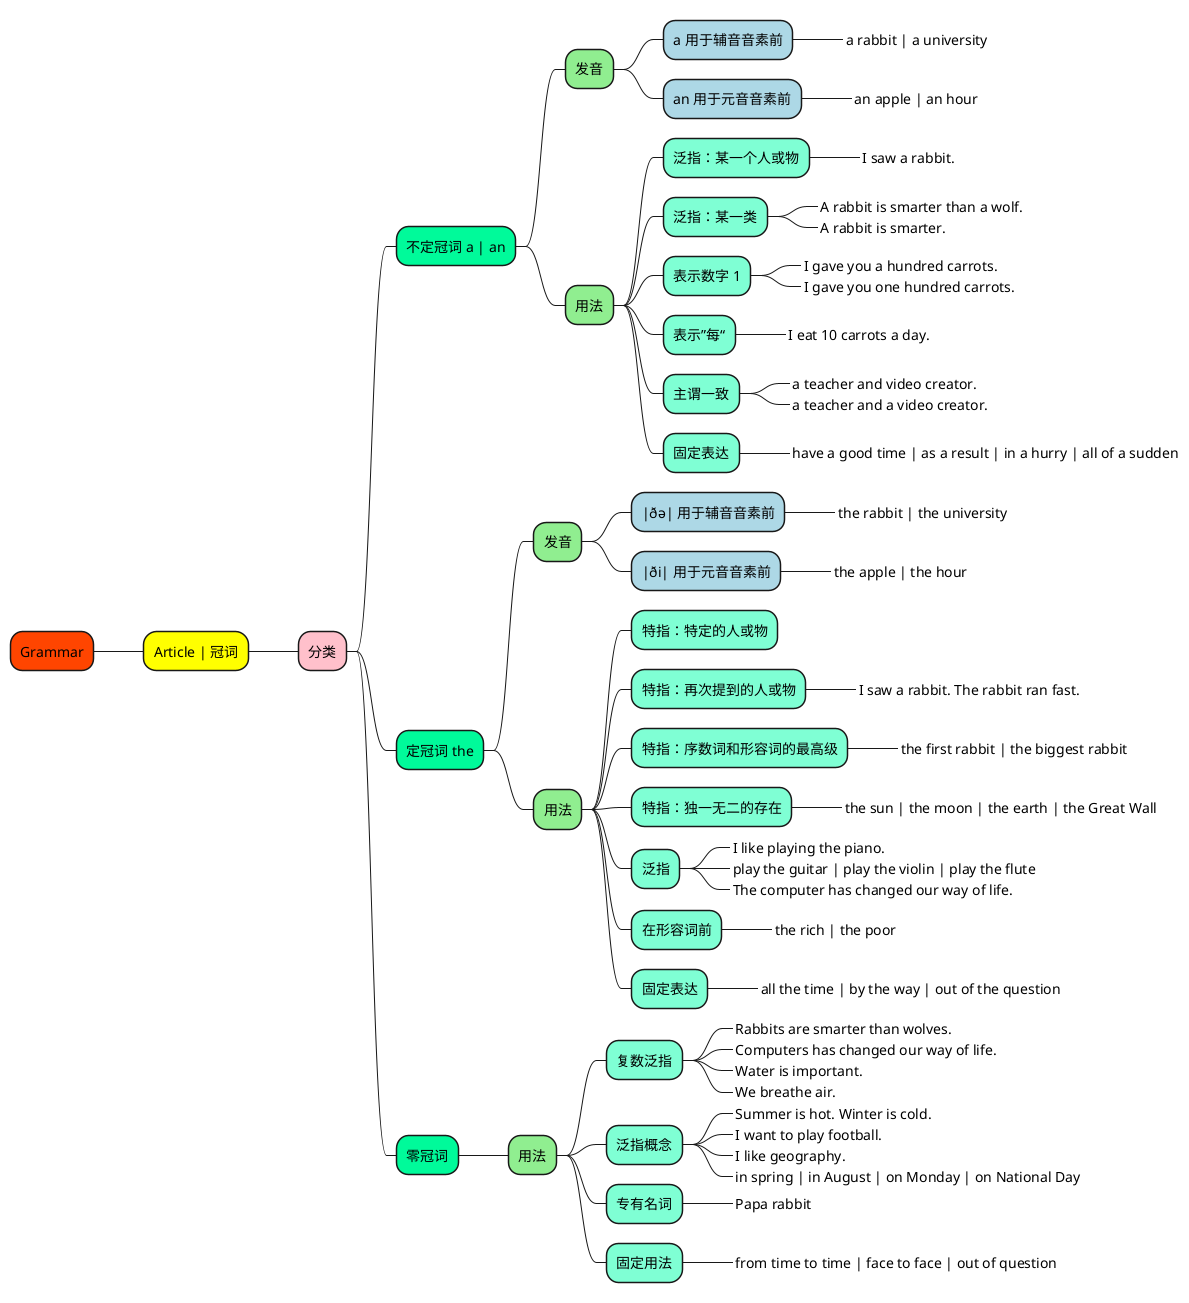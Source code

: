@startmindmap

+[#OrangeRed] Grammar

++[#yellow] Article | 冠词

+++[#Pink] 分类

++++[#MediumSpringGreen] 不定冠词 a | an

+++++[#LightGreen] 发音
++++++[#LightBlue] a 用于辅音音素前
+++++++[#LightYellow]_ a rabbit | a university
++++++[#LightBlue] an 用于元音音素前
+++++++[#LightYellow]_ an apple | an hour

+++++[#LightGreen] 用法
++++++[#Aquamarine] 泛指：某一个人或物
+++++++[#LightYellow]_ I saw a rabbit.
++++++[#Aquamarine] 泛指：某一类
+++++++[#LightYellow]_ A rabbit is smarter than a wolf.
+++++++[#LightYellow]_ A rabbit is smarter.
++++++[#Aquamarine] 表示数字 1
+++++++[#LightYellow]_ I gave you a hundred carrots.
+++++++[#LightYellow]_ I gave you one hundred carrots.
++++++[#Aquamarine] 表示”每“
+++++++[#LightYellow]_ I eat 10 carrots a day.
++++++[#Aquamarine] 主谓一致
+++++++[#LightYellow]_ a teacher and video creator.
+++++++[#LightYellow]_ a teacher and a video creator.
++++++[#Aquamarine] 固定表达
+++++++[#LightYellow]_ have a good time | as a result | in a hurry | all of a sudden

++++[#MediumSpringGreen] 定冠词 the

+++++[#LightGreen] 发音
++++++[#LightBlue] |ðə| 用于辅音音素前
+++++++[#LightYellow]_ the rabbit | the university
++++++[#LightBlue] |ði| 用于元音音素前
+++++++[#LightYellow]_ the apple | the hour

+++++[#LightGreen] 用法
++++++[#Aquamarine] 特指：特定的人或物
++++++[#Aquamarine] 特指：再次提到的人或物
+++++++[#LightYellow]_ I saw a rabbit. The rabbit ran fast.
++++++[#Aquamarine] 特指：序数词和形容词的最高级
+++++++[#LightYellow]_ the first rabbit | the biggest rabbit
++++++[#Aquamarine] 特指：独一无二的存在
+++++++[#LightYellow]_ the sun | the moon | the earth | the Great Wall
++++++[#Aquamarine] 泛指
+++++++[#LightYellow]_ I like playing the piano.
+++++++[#LightYellow]_ play the guitar | play the violin | play the flute
+++++++[#LightYellow]_ The computer has changed our way of life.
++++++[#Aquamarine] 在形容词前
+++++++[#LightYellow]_ the rich | the poor
++++++[#Aquamarine] 固定表达
+++++++[#LightYellow]_ all the time | by the way | out of the question


++++[#MediumSpringGreen] 零冠词

+++++[#LightGreen] 用法

++++++[#Aquamarine] 复数泛指
+++++++[#LightYellow]_ Rabbits are smarter than wolves.
+++++++[#LightYellow]_ Computers has changed our way of life.
+++++++[#LightYellow]_ Water is important.
+++++++[#LightYellow]_ We breathe air.

++++++[#Aquamarine] 泛指概念
+++++++[#LightYellow]_ Summer is hot. Winter is cold.
+++++++[#LightYellow]_ I want to play football.
+++++++[#LightYellow]_ I like geography.
+++++++[#LightYellow]_ in spring | in August | on Monday | on National Day

++++++[#Aquamarine] 专有名词
+++++++[#LightYellow]_ Papa rabbit

++++++[#Aquamarine] 固定用法
+++++++[#LightYellow]_ from time to time | face to face | out of question



'英语语法: 冠词 https://www.bilibili.com/video/BV11g41157FC



@endmindmap